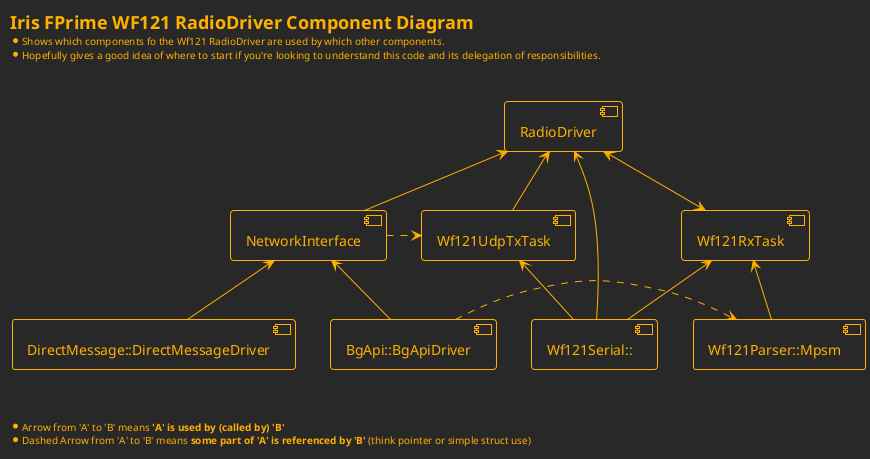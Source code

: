 @startuml Iris FPrime WF121 RadioDriver Component Diagram

!theme crt-amber

skinparam DefaultTextAlignment left

left header
= <b>Iris FPrime WF121 RadioDriver Component Diagram</b>
* Shows which components fo the Wf121 RadioDriver are used by which other components.
* Hopefully gives a good idea of where to start if you're looking to understand this code and its delegation of responsibilities.


endheader

component RadioDriver
component "Wf121Serial::" as SerialInterface
component "Wf121UdpTxTask" as UdpTxTask
component "Wf121RxTask" as RxTask
component "Wf121Parser::Mpsm" as Mpsm
component NetworkInterface
component "BgApi::BgApiDriver" as BgApiDriver
component "DirectMessage::DirectMessageDriver" as DirectMessageDriver

UdpTxTask -up-> RadioDriver
RxTask <-up-> RadioDriver
Mpsm -up-> RxTask
SerialInterface -up-> RadioDriver

NetworkInterface .right.> UdpTxTask

SerialInterface -up-> RxTask
SerialInterface -up-> UdpTxTask

NetworkInterface -up-> RadioDriver
BgApiDriver -up-> NetworkInterface
DirectMessageDriver -up-> NetworkInterface

BgApiDriver .right.> Mpsm

left footer "\n\n\n* Arrow from 'A' to 'B' means **'A' is used by (called by) 'B'** \n* Dashed Arrow from 'A' to 'B' means **some part of 'A' is referenced by 'B'** (think pointer or simple struct use)"
@enduml